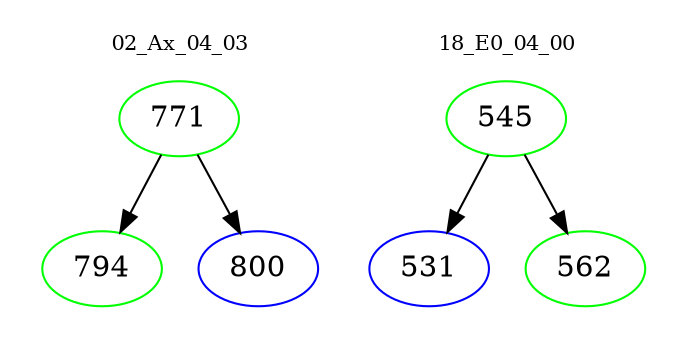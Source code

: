 digraph{
subgraph cluster_0 {
color = white
label = "02_Ax_04_03";
fontsize=10;
T0_771 [label="771", color="green"]
T0_771 -> T0_794 [color="black"]
T0_794 [label="794", color="green"]
T0_771 -> T0_800 [color="black"]
T0_800 [label="800", color="blue"]
}
subgraph cluster_1 {
color = white
label = "18_E0_04_00";
fontsize=10;
T1_545 [label="545", color="green"]
T1_545 -> T1_531 [color="black"]
T1_531 [label="531", color="blue"]
T1_545 -> T1_562 [color="black"]
T1_562 [label="562", color="green"]
}
}
